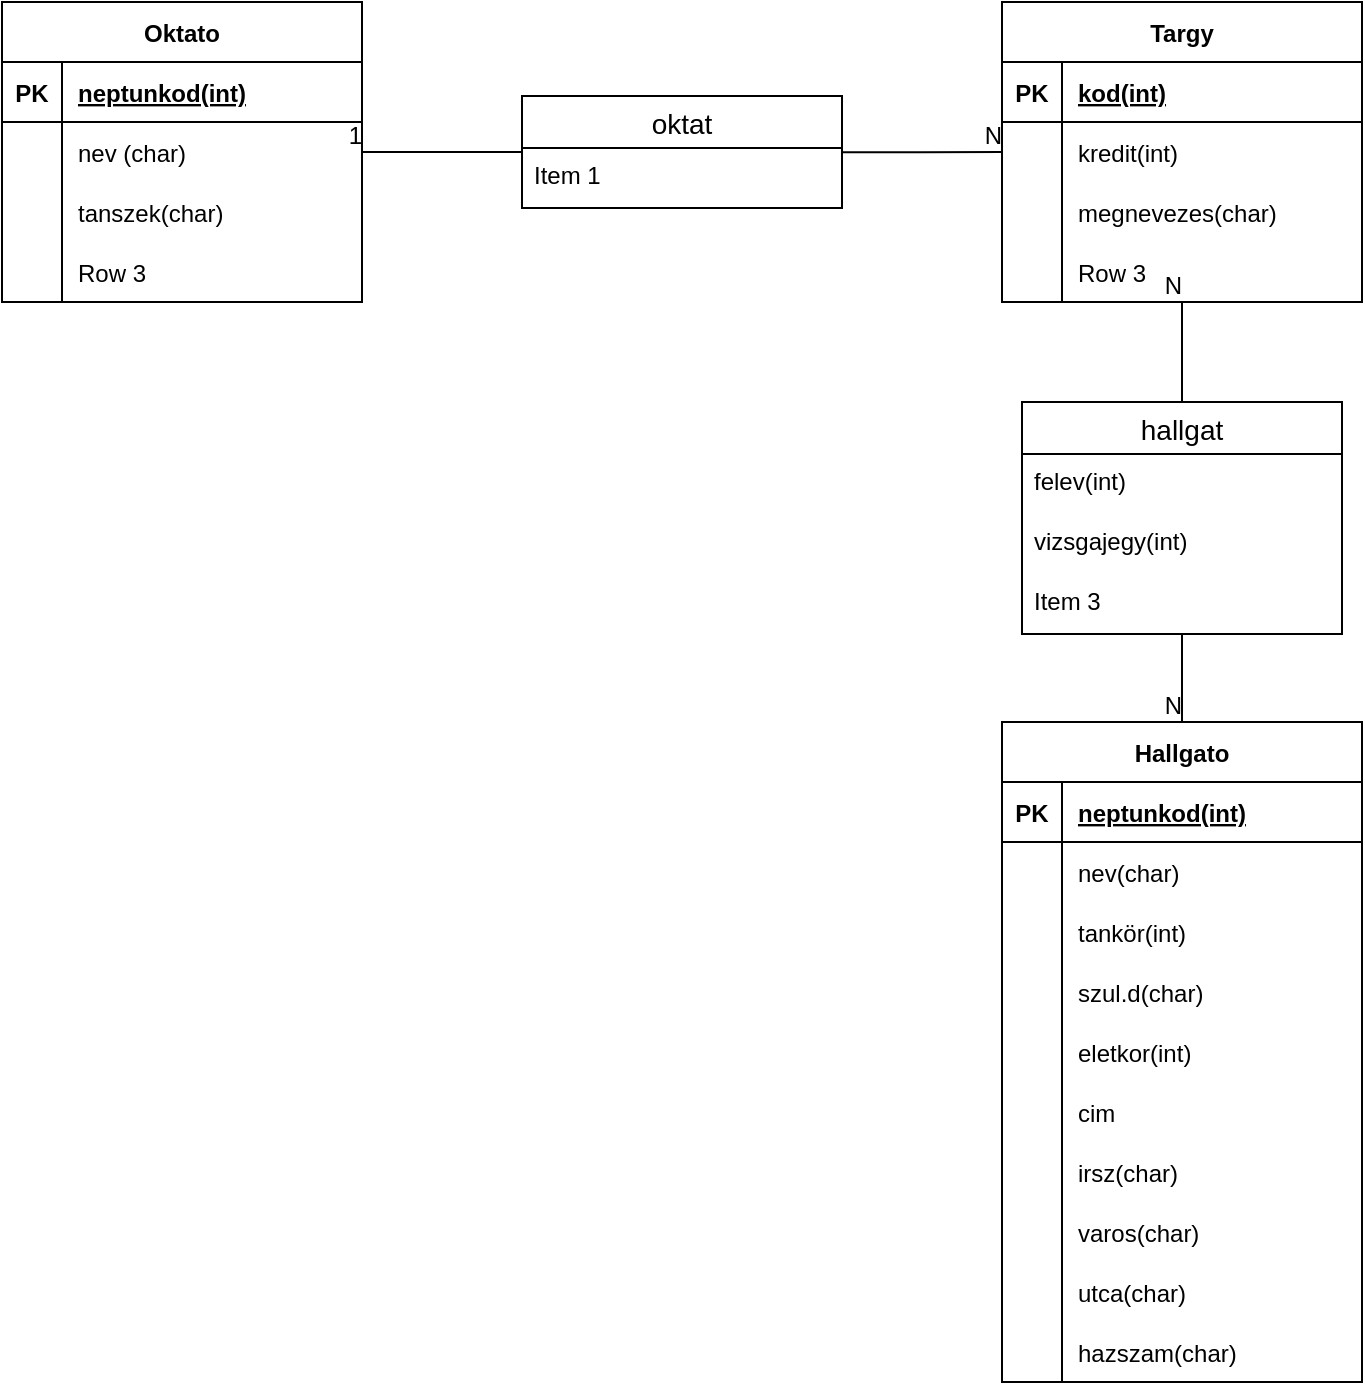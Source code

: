 <mxfile version="20.5.3" type="github">
  <diagram id="R2lEEEUBdFMjLlhIrx00" name="Page-1">
    <mxGraphModel dx="1077" dy="372" grid="1" gridSize="10" guides="1" tooltips="1" connect="1" arrows="1" fold="1" page="0" pageScale="1" pageWidth="850" pageHeight="1100" math="0" shadow="0" extFonts="Permanent Marker^https://fonts.googleapis.com/css?family=Permanent+Marker">
      <root>
        <mxCell id="0" />
        <mxCell id="1" parent="0" />
        <mxCell id="k-dFaI2tLlBZVzeMr7_2-1" value="Oktato" style="shape=table;startSize=30;container=1;collapsible=1;childLayout=tableLayout;fixedRows=1;rowLines=0;fontStyle=1;align=center;resizeLast=1;" vertex="1" parent="1">
          <mxGeometry x="-60" width="180" height="150" as="geometry" />
        </mxCell>
        <mxCell id="k-dFaI2tLlBZVzeMr7_2-2" value="" style="shape=tableRow;horizontal=0;startSize=0;swimlaneHead=0;swimlaneBody=0;fillColor=none;collapsible=0;dropTarget=0;points=[[0,0.5],[1,0.5]];portConstraint=eastwest;top=0;left=0;right=0;bottom=1;" vertex="1" parent="k-dFaI2tLlBZVzeMr7_2-1">
          <mxGeometry y="30" width="180" height="30" as="geometry" />
        </mxCell>
        <mxCell id="k-dFaI2tLlBZVzeMr7_2-3" value="PK" style="shape=partialRectangle;connectable=0;fillColor=none;top=0;left=0;bottom=0;right=0;fontStyle=1;overflow=hidden;" vertex="1" parent="k-dFaI2tLlBZVzeMr7_2-2">
          <mxGeometry width="30" height="30" as="geometry">
            <mxRectangle width="30" height="30" as="alternateBounds" />
          </mxGeometry>
        </mxCell>
        <mxCell id="k-dFaI2tLlBZVzeMr7_2-4" value="neptunkod(int)" style="shape=partialRectangle;connectable=0;fillColor=none;top=0;left=0;bottom=0;right=0;align=left;spacingLeft=6;fontStyle=5;overflow=hidden;" vertex="1" parent="k-dFaI2tLlBZVzeMr7_2-2">
          <mxGeometry x="30" width="150" height="30" as="geometry">
            <mxRectangle width="150" height="30" as="alternateBounds" />
          </mxGeometry>
        </mxCell>
        <mxCell id="k-dFaI2tLlBZVzeMr7_2-5" value="" style="shape=tableRow;horizontal=0;startSize=0;swimlaneHead=0;swimlaneBody=0;fillColor=none;collapsible=0;dropTarget=0;points=[[0,0.5],[1,0.5]];portConstraint=eastwest;top=0;left=0;right=0;bottom=0;" vertex="1" parent="k-dFaI2tLlBZVzeMr7_2-1">
          <mxGeometry y="60" width="180" height="30" as="geometry" />
        </mxCell>
        <mxCell id="k-dFaI2tLlBZVzeMr7_2-6" value="" style="shape=partialRectangle;connectable=0;fillColor=none;top=0;left=0;bottom=0;right=0;editable=1;overflow=hidden;" vertex="1" parent="k-dFaI2tLlBZVzeMr7_2-5">
          <mxGeometry width="30" height="30" as="geometry">
            <mxRectangle width="30" height="30" as="alternateBounds" />
          </mxGeometry>
        </mxCell>
        <mxCell id="k-dFaI2tLlBZVzeMr7_2-7" value="nev (char)" style="shape=partialRectangle;connectable=0;fillColor=none;top=0;left=0;bottom=0;right=0;align=left;spacingLeft=6;overflow=hidden;" vertex="1" parent="k-dFaI2tLlBZVzeMr7_2-5">
          <mxGeometry x="30" width="150" height="30" as="geometry">
            <mxRectangle width="150" height="30" as="alternateBounds" />
          </mxGeometry>
        </mxCell>
        <mxCell id="k-dFaI2tLlBZVzeMr7_2-8" value="" style="shape=tableRow;horizontal=0;startSize=0;swimlaneHead=0;swimlaneBody=0;fillColor=none;collapsible=0;dropTarget=0;points=[[0,0.5],[1,0.5]];portConstraint=eastwest;top=0;left=0;right=0;bottom=0;" vertex="1" parent="k-dFaI2tLlBZVzeMr7_2-1">
          <mxGeometry y="90" width="180" height="30" as="geometry" />
        </mxCell>
        <mxCell id="k-dFaI2tLlBZVzeMr7_2-9" value="" style="shape=partialRectangle;connectable=0;fillColor=none;top=0;left=0;bottom=0;right=0;editable=1;overflow=hidden;" vertex="1" parent="k-dFaI2tLlBZVzeMr7_2-8">
          <mxGeometry width="30" height="30" as="geometry">
            <mxRectangle width="30" height="30" as="alternateBounds" />
          </mxGeometry>
        </mxCell>
        <mxCell id="k-dFaI2tLlBZVzeMr7_2-10" value="tanszek(char)" style="shape=partialRectangle;connectable=0;fillColor=none;top=0;left=0;bottom=0;right=0;align=left;spacingLeft=6;overflow=hidden;" vertex="1" parent="k-dFaI2tLlBZVzeMr7_2-8">
          <mxGeometry x="30" width="150" height="30" as="geometry">
            <mxRectangle width="150" height="30" as="alternateBounds" />
          </mxGeometry>
        </mxCell>
        <mxCell id="k-dFaI2tLlBZVzeMr7_2-11" value="" style="shape=tableRow;horizontal=0;startSize=0;swimlaneHead=0;swimlaneBody=0;fillColor=none;collapsible=0;dropTarget=0;points=[[0,0.5],[1,0.5]];portConstraint=eastwest;top=0;left=0;right=0;bottom=0;" vertex="1" parent="k-dFaI2tLlBZVzeMr7_2-1">
          <mxGeometry y="120" width="180" height="30" as="geometry" />
        </mxCell>
        <mxCell id="k-dFaI2tLlBZVzeMr7_2-12" value="" style="shape=partialRectangle;connectable=0;fillColor=none;top=0;left=0;bottom=0;right=0;editable=1;overflow=hidden;" vertex="1" parent="k-dFaI2tLlBZVzeMr7_2-11">
          <mxGeometry width="30" height="30" as="geometry">
            <mxRectangle width="30" height="30" as="alternateBounds" />
          </mxGeometry>
        </mxCell>
        <mxCell id="k-dFaI2tLlBZVzeMr7_2-13" value="Row 3" style="shape=partialRectangle;connectable=0;fillColor=none;top=0;left=0;bottom=0;right=0;align=left;spacingLeft=6;overflow=hidden;" vertex="1" parent="k-dFaI2tLlBZVzeMr7_2-11">
          <mxGeometry x="30" width="150" height="30" as="geometry">
            <mxRectangle width="150" height="30" as="alternateBounds" />
          </mxGeometry>
        </mxCell>
        <mxCell id="k-dFaI2tLlBZVzeMr7_2-14" value="Targy" style="shape=table;startSize=30;container=1;collapsible=1;childLayout=tableLayout;fixedRows=1;rowLines=0;fontStyle=1;align=center;resizeLast=1;" vertex="1" parent="1">
          <mxGeometry x="440" width="180" height="150" as="geometry" />
        </mxCell>
        <mxCell id="k-dFaI2tLlBZVzeMr7_2-15" value="" style="shape=tableRow;horizontal=0;startSize=0;swimlaneHead=0;swimlaneBody=0;fillColor=none;collapsible=0;dropTarget=0;points=[[0,0.5],[1,0.5]];portConstraint=eastwest;top=0;left=0;right=0;bottom=1;" vertex="1" parent="k-dFaI2tLlBZVzeMr7_2-14">
          <mxGeometry y="30" width="180" height="30" as="geometry" />
        </mxCell>
        <mxCell id="k-dFaI2tLlBZVzeMr7_2-16" value="PK" style="shape=partialRectangle;connectable=0;fillColor=none;top=0;left=0;bottom=0;right=0;fontStyle=1;overflow=hidden;" vertex="1" parent="k-dFaI2tLlBZVzeMr7_2-15">
          <mxGeometry width="30" height="30" as="geometry">
            <mxRectangle width="30" height="30" as="alternateBounds" />
          </mxGeometry>
        </mxCell>
        <mxCell id="k-dFaI2tLlBZVzeMr7_2-17" value="kod(int)" style="shape=partialRectangle;connectable=0;fillColor=none;top=0;left=0;bottom=0;right=0;align=left;spacingLeft=6;fontStyle=5;overflow=hidden;" vertex="1" parent="k-dFaI2tLlBZVzeMr7_2-15">
          <mxGeometry x="30" width="150" height="30" as="geometry">
            <mxRectangle width="150" height="30" as="alternateBounds" />
          </mxGeometry>
        </mxCell>
        <mxCell id="k-dFaI2tLlBZVzeMr7_2-18" value="" style="shape=tableRow;horizontal=0;startSize=0;swimlaneHead=0;swimlaneBody=0;fillColor=none;collapsible=0;dropTarget=0;points=[[0,0.5],[1,0.5]];portConstraint=eastwest;top=0;left=0;right=0;bottom=0;" vertex="1" parent="k-dFaI2tLlBZVzeMr7_2-14">
          <mxGeometry y="60" width="180" height="30" as="geometry" />
        </mxCell>
        <mxCell id="k-dFaI2tLlBZVzeMr7_2-19" value="" style="shape=partialRectangle;connectable=0;fillColor=none;top=0;left=0;bottom=0;right=0;editable=1;overflow=hidden;" vertex="1" parent="k-dFaI2tLlBZVzeMr7_2-18">
          <mxGeometry width="30" height="30" as="geometry">
            <mxRectangle width="30" height="30" as="alternateBounds" />
          </mxGeometry>
        </mxCell>
        <mxCell id="k-dFaI2tLlBZVzeMr7_2-20" value="kredit(int)" style="shape=partialRectangle;connectable=0;fillColor=none;top=0;left=0;bottom=0;right=0;align=left;spacingLeft=6;overflow=hidden;" vertex="1" parent="k-dFaI2tLlBZVzeMr7_2-18">
          <mxGeometry x="30" width="150" height="30" as="geometry">
            <mxRectangle width="150" height="30" as="alternateBounds" />
          </mxGeometry>
        </mxCell>
        <mxCell id="k-dFaI2tLlBZVzeMr7_2-21" value="" style="shape=tableRow;horizontal=0;startSize=0;swimlaneHead=0;swimlaneBody=0;fillColor=none;collapsible=0;dropTarget=0;points=[[0,0.5],[1,0.5]];portConstraint=eastwest;top=0;left=0;right=0;bottom=0;" vertex="1" parent="k-dFaI2tLlBZVzeMr7_2-14">
          <mxGeometry y="90" width="180" height="30" as="geometry" />
        </mxCell>
        <mxCell id="k-dFaI2tLlBZVzeMr7_2-22" value="" style="shape=partialRectangle;connectable=0;fillColor=none;top=0;left=0;bottom=0;right=0;editable=1;overflow=hidden;" vertex="1" parent="k-dFaI2tLlBZVzeMr7_2-21">
          <mxGeometry width="30" height="30" as="geometry">
            <mxRectangle width="30" height="30" as="alternateBounds" />
          </mxGeometry>
        </mxCell>
        <mxCell id="k-dFaI2tLlBZVzeMr7_2-23" value="megnevezes(char)" style="shape=partialRectangle;connectable=0;fillColor=none;top=0;left=0;bottom=0;right=0;align=left;spacingLeft=6;overflow=hidden;" vertex="1" parent="k-dFaI2tLlBZVzeMr7_2-21">
          <mxGeometry x="30" width="150" height="30" as="geometry">
            <mxRectangle width="150" height="30" as="alternateBounds" />
          </mxGeometry>
        </mxCell>
        <mxCell id="k-dFaI2tLlBZVzeMr7_2-24" value="" style="shape=tableRow;horizontal=0;startSize=0;swimlaneHead=0;swimlaneBody=0;fillColor=none;collapsible=0;dropTarget=0;points=[[0,0.5],[1,0.5]];portConstraint=eastwest;top=0;left=0;right=0;bottom=0;" vertex="1" parent="k-dFaI2tLlBZVzeMr7_2-14">
          <mxGeometry y="120" width="180" height="30" as="geometry" />
        </mxCell>
        <mxCell id="k-dFaI2tLlBZVzeMr7_2-25" value="" style="shape=partialRectangle;connectable=0;fillColor=none;top=0;left=0;bottom=0;right=0;editable=1;overflow=hidden;" vertex="1" parent="k-dFaI2tLlBZVzeMr7_2-24">
          <mxGeometry width="30" height="30" as="geometry">
            <mxRectangle width="30" height="30" as="alternateBounds" />
          </mxGeometry>
        </mxCell>
        <mxCell id="k-dFaI2tLlBZVzeMr7_2-26" value="Row 3" style="shape=partialRectangle;connectable=0;fillColor=none;top=0;left=0;bottom=0;right=0;align=left;spacingLeft=6;overflow=hidden;" vertex="1" parent="k-dFaI2tLlBZVzeMr7_2-24">
          <mxGeometry x="30" width="150" height="30" as="geometry">
            <mxRectangle width="150" height="30" as="alternateBounds" />
          </mxGeometry>
        </mxCell>
        <mxCell id="k-dFaI2tLlBZVzeMr7_2-27" value="" style="endArrow=none;html=1;rounded=0;entryX=0;entryY=0.5;entryDx=0;entryDy=0;edgeStyle=orthogonalEdgeStyle;exitX=1.001;exitY=0.071;exitDx=0;exitDy=0;exitPerimeter=0;" edge="1" parent="1" source="k-dFaI2tLlBZVzeMr7_2-75" target="k-dFaI2tLlBZVzeMr7_2-18">
          <mxGeometry relative="1" as="geometry">
            <mxPoint x="350" y="75" as="sourcePoint" />
            <mxPoint x="500" y="240" as="targetPoint" />
          </mxGeometry>
        </mxCell>
        <mxCell id="k-dFaI2tLlBZVzeMr7_2-28" value="N" style="resizable=0;html=1;align=right;verticalAlign=bottom;" connectable="0" vertex="1" parent="k-dFaI2tLlBZVzeMr7_2-27">
          <mxGeometry x="1" relative="1" as="geometry" />
        </mxCell>
        <mxCell id="k-dFaI2tLlBZVzeMr7_2-29" value="hallgat" style="swimlane;fontStyle=0;childLayout=stackLayout;horizontal=1;startSize=26;horizontalStack=0;resizeParent=1;resizeParentMax=0;resizeLast=0;collapsible=1;marginBottom=0;align=center;fontSize=14;" vertex="1" parent="1">
          <mxGeometry x="450" y="200" width="160" height="116" as="geometry" />
        </mxCell>
        <mxCell id="k-dFaI2tLlBZVzeMr7_2-30" value="felev(int)" style="text;strokeColor=none;fillColor=none;spacingLeft=4;spacingRight=4;overflow=hidden;rotatable=0;points=[[0,0.5],[1,0.5]];portConstraint=eastwest;fontSize=12;" vertex="1" parent="k-dFaI2tLlBZVzeMr7_2-29">
          <mxGeometry y="26" width="160" height="30" as="geometry" />
        </mxCell>
        <mxCell id="k-dFaI2tLlBZVzeMr7_2-31" value="vizsgajegy(int)" style="text;strokeColor=none;fillColor=none;spacingLeft=4;spacingRight=4;overflow=hidden;rotatable=0;points=[[0,0.5],[1,0.5]];portConstraint=eastwest;fontSize=12;" vertex="1" parent="k-dFaI2tLlBZVzeMr7_2-29">
          <mxGeometry y="56" width="160" height="30" as="geometry" />
        </mxCell>
        <mxCell id="k-dFaI2tLlBZVzeMr7_2-32" value="Item 3" style="text;strokeColor=none;fillColor=none;spacingLeft=4;spacingRight=4;overflow=hidden;rotatable=0;points=[[0,0.5],[1,0.5]];portConstraint=eastwest;fontSize=12;" vertex="1" parent="k-dFaI2tLlBZVzeMr7_2-29">
          <mxGeometry y="86" width="160" height="30" as="geometry" />
        </mxCell>
        <mxCell id="k-dFaI2tLlBZVzeMr7_2-33" value="" style="endArrow=none;html=1;rounded=0;exitX=0.5;exitY=0;exitDx=0;exitDy=0;entryX=0.5;entryY=1;entryDx=0;entryDy=0;" edge="1" parent="1" source="k-dFaI2tLlBZVzeMr7_2-29" target="k-dFaI2tLlBZVzeMr7_2-14">
          <mxGeometry relative="1" as="geometry">
            <mxPoint x="340" y="240" as="sourcePoint" />
            <mxPoint x="500" y="240" as="targetPoint" />
          </mxGeometry>
        </mxCell>
        <mxCell id="k-dFaI2tLlBZVzeMr7_2-34" value="N" style="resizable=0;html=1;align=right;verticalAlign=bottom;" connectable="0" vertex="1" parent="k-dFaI2tLlBZVzeMr7_2-33">
          <mxGeometry x="1" relative="1" as="geometry" />
        </mxCell>
        <mxCell id="k-dFaI2tLlBZVzeMr7_2-35" value="" style="endArrow=none;html=1;rounded=0;exitX=0.5;exitY=1;exitDx=0;exitDy=0;" edge="1" parent="1" source="k-dFaI2tLlBZVzeMr7_2-29" target="k-dFaI2tLlBZVzeMr7_2-37">
          <mxGeometry relative="1" as="geometry">
            <mxPoint x="340" y="240" as="sourcePoint" />
            <mxPoint x="530" y="370" as="targetPoint" />
          </mxGeometry>
        </mxCell>
        <mxCell id="k-dFaI2tLlBZVzeMr7_2-36" value="N" style="resizable=0;html=1;align=right;verticalAlign=bottom;" connectable="0" vertex="1" parent="k-dFaI2tLlBZVzeMr7_2-35">
          <mxGeometry x="1" relative="1" as="geometry" />
        </mxCell>
        <mxCell id="k-dFaI2tLlBZVzeMr7_2-37" value="Hallgato" style="shape=table;startSize=30;container=1;collapsible=1;childLayout=tableLayout;fixedRows=1;rowLines=0;fontStyle=1;align=center;resizeLast=1;" vertex="1" parent="1">
          <mxGeometry x="440" y="360" width="180" height="330" as="geometry" />
        </mxCell>
        <mxCell id="k-dFaI2tLlBZVzeMr7_2-38" value="" style="shape=tableRow;horizontal=0;startSize=0;swimlaneHead=0;swimlaneBody=0;fillColor=none;collapsible=0;dropTarget=0;points=[[0,0.5],[1,0.5]];portConstraint=eastwest;top=0;left=0;right=0;bottom=1;" vertex="1" parent="k-dFaI2tLlBZVzeMr7_2-37">
          <mxGeometry y="30" width="180" height="30" as="geometry" />
        </mxCell>
        <mxCell id="k-dFaI2tLlBZVzeMr7_2-39" value="PK" style="shape=partialRectangle;connectable=0;fillColor=none;top=0;left=0;bottom=0;right=0;fontStyle=1;overflow=hidden;" vertex="1" parent="k-dFaI2tLlBZVzeMr7_2-38">
          <mxGeometry width="30" height="30" as="geometry">
            <mxRectangle width="30" height="30" as="alternateBounds" />
          </mxGeometry>
        </mxCell>
        <mxCell id="k-dFaI2tLlBZVzeMr7_2-40" value="neptunkod(int)" style="shape=partialRectangle;connectable=0;fillColor=none;top=0;left=0;bottom=0;right=0;align=left;spacingLeft=6;fontStyle=5;overflow=hidden;" vertex="1" parent="k-dFaI2tLlBZVzeMr7_2-38">
          <mxGeometry x="30" width="150" height="30" as="geometry">
            <mxRectangle width="150" height="30" as="alternateBounds" />
          </mxGeometry>
        </mxCell>
        <mxCell id="k-dFaI2tLlBZVzeMr7_2-41" value="" style="shape=tableRow;horizontal=0;startSize=0;swimlaneHead=0;swimlaneBody=0;fillColor=none;collapsible=0;dropTarget=0;points=[[0,0.5],[1,0.5]];portConstraint=eastwest;top=0;left=0;right=0;bottom=0;" vertex="1" parent="k-dFaI2tLlBZVzeMr7_2-37">
          <mxGeometry y="60" width="180" height="30" as="geometry" />
        </mxCell>
        <mxCell id="k-dFaI2tLlBZVzeMr7_2-42" value="" style="shape=partialRectangle;connectable=0;fillColor=none;top=0;left=0;bottom=0;right=0;editable=1;overflow=hidden;" vertex="1" parent="k-dFaI2tLlBZVzeMr7_2-41">
          <mxGeometry width="30" height="30" as="geometry">
            <mxRectangle width="30" height="30" as="alternateBounds" />
          </mxGeometry>
        </mxCell>
        <mxCell id="k-dFaI2tLlBZVzeMr7_2-43" value="nev(char)" style="shape=partialRectangle;connectable=0;fillColor=none;top=0;left=0;bottom=0;right=0;align=left;spacingLeft=6;overflow=hidden;" vertex="1" parent="k-dFaI2tLlBZVzeMr7_2-41">
          <mxGeometry x="30" width="150" height="30" as="geometry">
            <mxRectangle width="150" height="30" as="alternateBounds" />
          </mxGeometry>
        </mxCell>
        <mxCell id="k-dFaI2tLlBZVzeMr7_2-44" value="" style="shape=tableRow;horizontal=0;startSize=0;swimlaneHead=0;swimlaneBody=0;fillColor=none;collapsible=0;dropTarget=0;points=[[0,0.5],[1,0.5]];portConstraint=eastwest;top=0;left=0;right=0;bottom=0;" vertex="1" parent="k-dFaI2tLlBZVzeMr7_2-37">
          <mxGeometry y="90" width="180" height="30" as="geometry" />
        </mxCell>
        <mxCell id="k-dFaI2tLlBZVzeMr7_2-45" value="" style="shape=partialRectangle;connectable=0;fillColor=none;top=0;left=0;bottom=0;right=0;editable=1;overflow=hidden;" vertex="1" parent="k-dFaI2tLlBZVzeMr7_2-44">
          <mxGeometry width="30" height="30" as="geometry">
            <mxRectangle width="30" height="30" as="alternateBounds" />
          </mxGeometry>
        </mxCell>
        <mxCell id="k-dFaI2tLlBZVzeMr7_2-46" value="tankör(int)" style="shape=partialRectangle;connectable=0;fillColor=none;top=0;left=0;bottom=0;right=0;align=left;spacingLeft=6;overflow=hidden;" vertex="1" parent="k-dFaI2tLlBZVzeMr7_2-44">
          <mxGeometry x="30" width="150" height="30" as="geometry">
            <mxRectangle width="150" height="30" as="alternateBounds" />
          </mxGeometry>
        </mxCell>
        <mxCell id="k-dFaI2tLlBZVzeMr7_2-47" value="" style="shape=tableRow;horizontal=0;startSize=0;swimlaneHead=0;swimlaneBody=0;fillColor=none;collapsible=0;dropTarget=0;points=[[0,0.5],[1,0.5]];portConstraint=eastwest;top=0;left=0;right=0;bottom=0;" vertex="1" parent="k-dFaI2tLlBZVzeMr7_2-37">
          <mxGeometry y="120" width="180" height="30" as="geometry" />
        </mxCell>
        <mxCell id="k-dFaI2tLlBZVzeMr7_2-48" value="" style="shape=partialRectangle;connectable=0;fillColor=none;top=0;left=0;bottom=0;right=0;editable=1;overflow=hidden;" vertex="1" parent="k-dFaI2tLlBZVzeMr7_2-47">
          <mxGeometry width="30" height="30" as="geometry">
            <mxRectangle width="30" height="30" as="alternateBounds" />
          </mxGeometry>
        </mxCell>
        <mxCell id="k-dFaI2tLlBZVzeMr7_2-49" value="szul.d(char)" style="shape=partialRectangle;connectable=0;fillColor=none;top=0;left=0;bottom=0;right=0;align=left;spacingLeft=6;overflow=hidden;" vertex="1" parent="k-dFaI2tLlBZVzeMr7_2-47">
          <mxGeometry x="30" width="150" height="30" as="geometry">
            <mxRectangle width="150" height="30" as="alternateBounds" />
          </mxGeometry>
        </mxCell>
        <mxCell id="k-dFaI2tLlBZVzeMr7_2-51" value="" style="shape=tableRow;horizontal=0;startSize=0;swimlaneHead=0;swimlaneBody=0;fillColor=none;collapsible=0;dropTarget=0;points=[[0,0.5],[1,0.5]];portConstraint=eastwest;top=0;left=0;right=0;bottom=0;" vertex="1" parent="k-dFaI2tLlBZVzeMr7_2-37">
          <mxGeometry y="150" width="180" height="30" as="geometry" />
        </mxCell>
        <mxCell id="k-dFaI2tLlBZVzeMr7_2-52" value="" style="shape=partialRectangle;connectable=0;fillColor=none;top=0;left=0;bottom=0;right=0;editable=1;overflow=hidden;" vertex="1" parent="k-dFaI2tLlBZVzeMr7_2-51">
          <mxGeometry width="30" height="30" as="geometry">
            <mxRectangle width="30" height="30" as="alternateBounds" />
          </mxGeometry>
        </mxCell>
        <mxCell id="k-dFaI2tLlBZVzeMr7_2-53" value="eletkor(int)" style="shape=partialRectangle;connectable=0;fillColor=none;top=0;left=0;bottom=0;right=0;align=left;spacingLeft=6;overflow=hidden;" vertex="1" parent="k-dFaI2tLlBZVzeMr7_2-51">
          <mxGeometry x="30" width="150" height="30" as="geometry">
            <mxRectangle width="150" height="30" as="alternateBounds" />
          </mxGeometry>
        </mxCell>
        <mxCell id="k-dFaI2tLlBZVzeMr7_2-55" value="" style="shape=tableRow;horizontal=0;startSize=0;swimlaneHead=0;swimlaneBody=0;fillColor=none;collapsible=0;dropTarget=0;points=[[0,0.5],[1,0.5]];portConstraint=eastwest;top=0;left=0;right=0;bottom=0;" vertex="1" parent="k-dFaI2tLlBZVzeMr7_2-37">
          <mxGeometry y="180" width="180" height="30" as="geometry" />
        </mxCell>
        <mxCell id="k-dFaI2tLlBZVzeMr7_2-56" value="" style="shape=partialRectangle;connectable=0;fillColor=none;top=0;left=0;bottom=0;right=0;editable=1;overflow=hidden;" vertex="1" parent="k-dFaI2tLlBZVzeMr7_2-55">
          <mxGeometry width="30" height="30" as="geometry">
            <mxRectangle width="30" height="30" as="alternateBounds" />
          </mxGeometry>
        </mxCell>
        <mxCell id="k-dFaI2tLlBZVzeMr7_2-57" value="cim" style="shape=partialRectangle;connectable=0;fillColor=none;top=0;left=0;bottom=0;right=0;align=left;spacingLeft=6;overflow=hidden;" vertex="1" parent="k-dFaI2tLlBZVzeMr7_2-55">
          <mxGeometry x="30" width="150" height="30" as="geometry">
            <mxRectangle width="150" height="30" as="alternateBounds" />
          </mxGeometry>
        </mxCell>
        <mxCell id="k-dFaI2tLlBZVzeMr7_2-59" value="" style="shape=tableRow;horizontal=0;startSize=0;swimlaneHead=0;swimlaneBody=0;fillColor=none;collapsible=0;dropTarget=0;points=[[0,0.5],[1,0.5]];portConstraint=eastwest;top=0;left=0;right=0;bottom=0;" vertex="1" parent="k-dFaI2tLlBZVzeMr7_2-37">
          <mxGeometry y="210" width="180" height="30" as="geometry" />
        </mxCell>
        <mxCell id="k-dFaI2tLlBZVzeMr7_2-60" value="" style="shape=partialRectangle;connectable=0;fillColor=none;top=0;left=0;bottom=0;right=0;editable=1;overflow=hidden;" vertex="1" parent="k-dFaI2tLlBZVzeMr7_2-59">
          <mxGeometry width="30" height="30" as="geometry">
            <mxRectangle width="30" height="30" as="alternateBounds" />
          </mxGeometry>
        </mxCell>
        <mxCell id="k-dFaI2tLlBZVzeMr7_2-61" value="irsz(char)" style="shape=partialRectangle;connectable=0;fillColor=none;top=0;left=0;bottom=0;right=0;align=left;spacingLeft=6;overflow=hidden;" vertex="1" parent="k-dFaI2tLlBZVzeMr7_2-59">
          <mxGeometry x="30" width="150" height="30" as="geometry">
            <mxRectangle width="150" height="30" as="alternateBounds" />
          </mxGeometry>
        </mxCell>
        <mxCell id="k-dFaI2tLlBZVzeMr7_2-63" value="" style="shape=tableRow;horizontal=0;startSize=0;swimlaneHead=0;swimlaneBody=0;fillColor=none;collapsible=0;dropTarget=0;points=[[0,0.5],[1,0.5]];portConstraint=eastwest;top=0;left=0;right=0;bottom=0;" vertex="1" parent="k-dFaI2tLlBZVzeMr7_2-37">
          <mxGeometry y="240" width="180" height="30" as="geometry" />
        </mxCell>
        <mxCell id="k-dFaI2tLlBZVzeMr7_2-64" value="" style="shape=partialRectangle;connectable=0;fillColor=none;top=0;left=0;bottom=0;right=0;editable=1;overflow=hidden;" vertex="1" parent="k-dFaI2tLlBZVzeMr7_2-63">
          <mxGeometry width="30" height="30" as="geometry">
            <mxRectangle width="30" height="30" as="alternateBounds" />
          </mxGeometry>
        </mxCell>
        <mxCell id="k-dFaI2tLlBZVzeMr7_2-65" value="varos(char)" style="shape=partialRectangle;connectable=0;fillColor=none;top=0;left=0;bottom=0;right=0;align=left;spacingLeft=6;overflow=hidden;" vertex="1" parent="k-dFaI2tLlBZVzeMr7_2-63">
          <mxGeometry x="30" width="150" height="30" as="geometry">
            <mxRectangle width="150" height="30" as="alternateBounds" />
          </mxGeometry>
        </mxCell>
        <mxCell id="k-dFaI2tLlBZVzeMr7_2-67" value="" style="shape=tableRow;horizontal=0;startSize=0;swimlaneHead=0;swimlaneBody=0;fillColor=none;collapsible=0;dropTarget=0;points=[[0,0.5],[1,0.5]];portConstraint=eastwest;top=0;left=0;right=0;bottom=0;" vertex="1" parent="k-dFaI2tLlBZVzeMr7_2-37">
          <mxGeometry y="270" width="180" height="30" as="geometry" />
        </mxCell>
        <mxCell id="k-dFaI2tLlBZVzeMr7_2-68" value="" style="shape=partialRectangle;connectable=0;fillColor=none;top=0;left=0;bottom=0;right=0;editable=1;overflow=hidden;" vertex="1" parent="k-dFaI2tLlBZVzeMr7_2-67">
          <mxGeometry width="30" height="30" as="geometry">
            <mxRectangle width="30" height="30" as="alternateBounds" />
          </mxGeometry>
        </mxCell>
        <mxCell id="k-dFaI2tLlBZVzeMr7_2-69" value="utca(char)" style="shape=partialRectangle;connectable=0;fillColor=none;top=0;left=0;bottom=0;right=0;align=left;spacingLeft=6;overflow=hidden;" vertex="1" parent="k-dFaI2tLlBZVzeMr7_2-67">
          <mxGeometry x="30" width="150" height="30" as="geometry">
            <mxRectangle width="150" height="30" as="alternateBounds" />
          </mxGeometry>
        </mxCell>
        <mxCell id="k-dFaI2tLlBZVzeMr7_2-71" value="" style="shape=tableRow;horizontal=0;startSize=0;swimlaneHead=0;swimlaneBody=0;fillColor=none;collapsible=0;dropTarget=0;points=[[0,0.5],[1,0.5]];portConstraint=eastwest;top=0;left=0;right=0;bottom=0;" vertex="1" parent="k-dFaI2tLlBZVzeMr7_2-37">
          <mxGeometry y="300" width="180" height="30" as="geometry" />
        </mxCell>
        <mxCell id="k-dFaI2tLlBZVzeMr7_2-72" value="" style="shape=partialRectangle;connectable=0;fillColor=none;top=0;left=0;bottom=0;right=0;editable=1;overflow=hidden;" vertex="1" parent="k-dFaI2tLlBZVzeMr7_2-71">
          <mxGeometry width="30" height="30" as="geometry">
            <mxRectangle width="30" height="30" as="alternateBounds" />
          </mxGeometry>
        </mxCell>
        <mxCell id="k-dFaI2tLlBZVzeMr7_2-73" value="hazszam(char)" style="shape=partialRectangle;connectable=0;fillColor=none;top=0;left=0;bottom=0;right=0;align=left;spacingLeft=6;overflow=hidden;" vertex="1" parent="k-dFaI2tLlBZVzeMr7_2-71">
          <mxGeometry x="30" width="150" height="30" as="geometry">
            <mxRectangle width="150" height="30" as="alternateBounds" />
          </mxGeometry>
        </mxCell>
        <mxCell id="k-dFaI2tLlBZVzeMr7_2-74" value="oktat" style="swimlane;fontStyle=0;childLayout=stackLayout;horizontal=1;startSize=26;horizontalStack=0;resizeParent=1;resizeParentMax=0;resizeLast=0;collapsible=1;marginBottom=0;align=center;fontSize=14;" vertex="1" parent="1">
          <mxGeometry x="200" y="47" width="160" height="56" as="geometry" />
        </mxCell>
        <mxCell id="k-dFaI2tLlBZVzeMr7_2-75" value="Item 1" style="text;strokeColor=none;fillColor=none;spacingLeft=4;spacingRight=4;overflow=hidden;rotatable=0;points=[[0,0.5],[1,0.5]];portConstraint=eastwest;fontSize=12;" vertex="1" parent="k-dFaI2tLlBZVzeMr7_2-74">
          <mxGeometry y="26" width="160" height="30" as="geometry" />
        </mxCell>
        <mxCell id="k-dFaI2tLlBZVzeMr7_2-78" value="" style="endArrow=none;html=1;rounded=0;exitX=0;exitY=0.5;exitDx=0;exitDy=0;entryX=1;entryY=0.5;entryDx=0;entryDy=0;" edge="1" parent="1" source="k-dFaI2tLlBZVzeMr7_2-74" target="k-dFaI2tLlBZVzeMr7_2-5">
          <mxGeometry relative="1" as="geometry">
            <mxPoint x="130" y="100" as="sourcePoint" />
            <mxPoint x="290" y="100" as="targetPoint" />
          </mxGeometry>
        </mxCell>
        <mxCell id="k-dFaI2tLlBZVzeMr7_2-79" value="1" style="resizable=0;html=1;align=right;verticalAlign=bottom;" connectable="0" vertex="1" parent="k-dFaI2tLlBZVzeMr7_2-78">
          <mxGeometry x="1" relative="1" as="geometry" />
        </mxCell>
      </root>
    </mxGraphModel>
  </diagram>
</mxfile>

